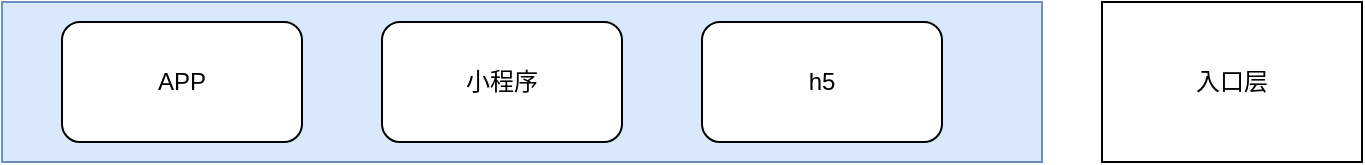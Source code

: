 <mxfile version="24.0.6" type="github">
  <diagram name="第 1 页" id="E42M_iRw3wJCUOGfKwOv">
    <mxGraphModel dx="1026" dy="663" grid="1" gridSize="10" guides="1" tooltips="1" connect="1" arrows="1" fold="1" page="1" pageScale="1" pageWidth="827" pageHeight="1169" math="0" shadow="0">
      <root>
        <mxCell id="0" />
        <mxCell id="1" parent="0" />
        <mxCell id="-84CJ0cTqPwXlulRKscy-1" value="" style="rounded=0;whiteSpace=wrap;html=1;fillColor=#dae8fc;strokeColor=#6c8ebf;" vertex="1" parent="1">
          <mxGeometry x="110" y="100" width="520" height="80" as="geometry" />
        </mxCell>
        <mxCell id="-84CJ0cTqPwXlulRKscy-2" value="入口层" style="rounded=0;whiteSpace=wrap;html=1;" vertex="1" parent="1">
          <mxGeometry x="660" y="100" width="130" height="80" as="geometry" />
        </mxCell>
        <mxCell id="-84CJ0cTqPwXlulRKscy-3" value="APP" style="rounded=1;whiteSpace=wrap;html=1;" vertex="1" parent="1">
          <mxGeometry x="140" y="110" width="120" height="60" as="geometry" />
        </mxCell>
        <mxCell id="-84CJ0cTqPwXlulRKscy-4" value="小程序" style="rounded=1;whiteSpace=wrap;html=1;" vertex="1" parent="1">
          <mxGeometry x="300" y="110" width="120" height="60" as="geometry" />
        </mxCell>
        <mxCell id="-84CJ0cTqPwXlulRKscy-5" value="h5" style="rounded=1;whiteSpace=wrap;html=1;" vertex="1" parent="1">
          <mxGeometry x="460" y="110" width="120" height="60" as="geometry" />
        </mxCell>
      </root>
    </mxGraphModel>
  </diagram>
</mxfile>
